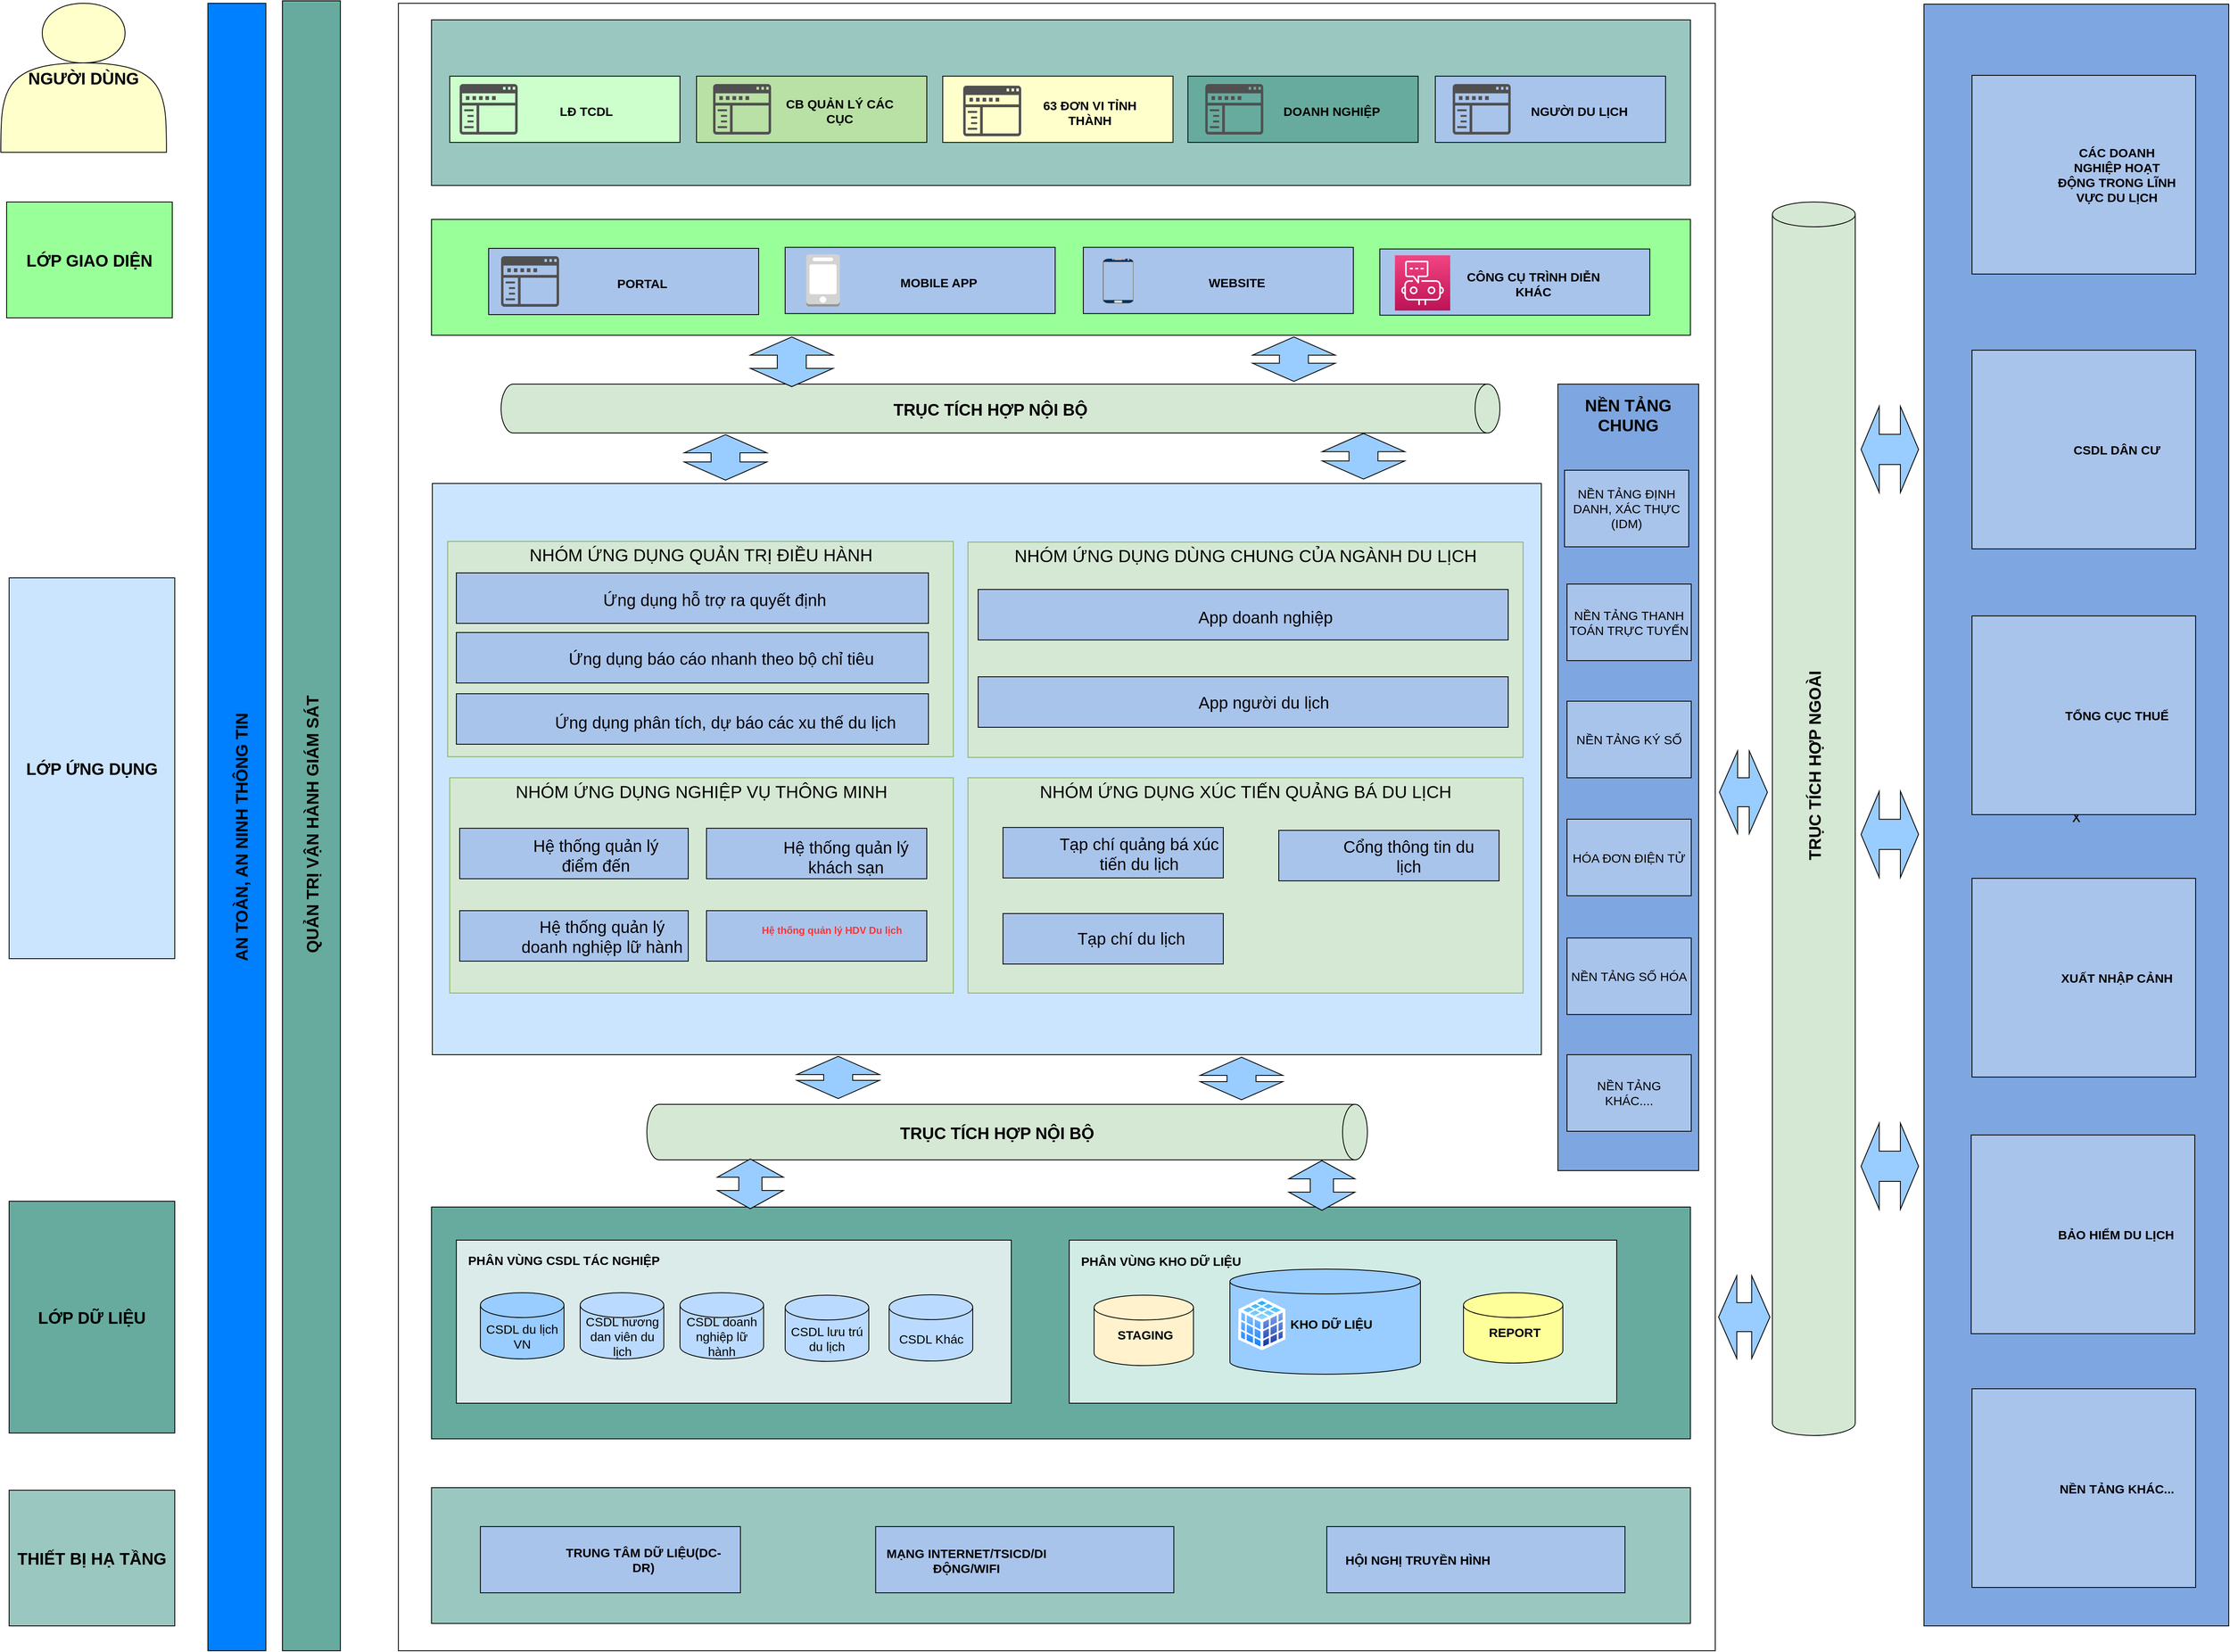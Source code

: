 <mxfile version="20.0.1" type="github">
  <diagram id="ZFM-qC4R8ZPciTshkOly" name="Page-1">
    <mxGraphModel dx="2144" dy="2427" grid="1" gridSize="10" guides="1" tooltips="1" connect="1" arrows="1" fold="1" page="1" pageScale="1" pageWidth="850" pageHeight="1100" math="0" shadow="0">
      <root>
        <mxCell id="0" />
        <mxCell id="1" parent="0" />
        <mxCell id="pVwDu6yBrwNiej8qQjBI-1" value="" style="rounded=0;whiteSpace=wrap;html=1;fillColor=none;strokeColor=#000000;" vertex="1" parent="1">
          <mxGeometry x="510" y="-640" width="1590" height="1990" as="geometry" />
        </mxCell>
        <mxCell id="pVwDu6yBrwNiej8qQjBI-2" value="" style="rounded=0;whiteSpace=wrap;html=1;fontSize=19;fontColor=#FFFAFB;fillColor=#67AB9F;" vertex="1" parent="1">
          <mxGeometry x="550" y="814" width="1520" height="280" as="geometry" />
        </mxCell>
        <mxCell id="pVwDu6yBrwNiej8qQjBI-3" value="" style="rounded=0;whiteSpace=wrap;html=1;fontSize=19;fontColor=#FFFAFB;fillColor=#CCE5FF;" vertex="1" parent="1">
          <mxGeometry x="551" y="-60" width="1339" height="690" as="geometry" />
        </mxCell>
        <mxCell id="pVwDu6yBrwNiej8qQjBI-4" value="&lt;b&gt;&lt;font style=&quot;font-size: 20px&quot;&gt;THIẾT BỊ HẠ TẦNG&lt;/font&gt;&lt;/b&gt;" style="rounded=0;whiteSpace=wrap;html=1;fillColor=#9AC7BF;" vertex="1" parent="1">
          <mxGeometry x="40" y="1156" width="200" height="164" as="geometry" />
        </mxCell>
        <mxCell id="pVwDu6yBrwNiej8qQjBI-5" value="" style="rounded=0;whiteSpace=wrap;html=1;fontSize=19;fontColor=#FFFAFB;fillColor=#9AC7BF;" vertex="1" parent="1">
          <mxGeometry x="550" y="1153" width="1520" height="164" as="geometry" />
        </mxCell>
        <mxCell id="pVwDu6yBrwNiej8qQjBI-6" value="" style="rounded=0;whiteSpace=wrap;html=1;fontSize=15;fontColor=#000000;fillColor=#A9C4EB;" vertex="1" parent="1">
          <mxGeometry x="609" y="1200" width="314" height="80" as="geometry" />
        </mxCell>
        <mxCell id="pVwDu6yBrwNiej8qQjBI-7" value="&lt;b&gt;TRUNG TÂM DỮ LIỆU(DC-DR)&lt;/b&gt;" style="text;html=1;strokeColor=none;fillColor=none;align=center;verticalAlign=middle;whiteSpace=wrap;rounded=0;fontSize=15;fontColor=#000000;" vertex="1" parent="1">
          <mxGeometry x="699" y="1225" width="214" height="30" as="geometry" />
        </mxCell>
        <mxCell id="pVwDu6yBrwNiej8qQjBI-8" value="" style="rounded=0;whiteSpace=wrap;html=1;fontSize=15;fontColor=#000000;fillColor=#A9C4EB;" vertex="1" parent="1">
          <mxGeometry x="1086.26" y="1200" width="360" height="80" as="geometry" />
        </mxCell>
        <mxCell id="pVwDu6yBrwNiej8qQjBI-9" value="&lt;b&gt;MẠNG INTERNET/TSICD/DI ĐỘNG/WIFI&lt;/b&gt;" style="text;html=1;strokeColor=none;fillColor=none;align=center;verticalAlign=middle;whiteSpace=wrap;rounded=0;fontSize=15;fontColor=#000000;" vertex="1" parent="1">
          <mxGeometry x="1096.26" y="1226" width="200" height="30" as="geometry" />
        </mxCell>
        <mxCell id="pVwDu6yBrwNiej8qQjBI-10" value="" style="shape=image;verticalLabelPosition=bottom;labelBackgroundColor=default;verticalAlign=top;aspect=fixed;imageAspect=0;image=https://icon-library.com/images/datacenter-icon/datacenter-icon-24.jpg;" vertex="1" parent="1">
          <mxGeometry x="622.26" y="1204.25" width="71.5" height="71.5" as="geometry" />
        </mxCell>
        <mxCell id="pVwDu6yBrwNiej8qQjBI-11" value="" style="rounded=0;whiteSpace=wrap;html=1;fontSize=15;fontColor=#000000;fillColor=#A9C4EB;" vertex="1" parent="1">
          <mxGeometry x="1631" y="1200" width="360" height="80" as="geometry" />
        </mxCell>
        <mxCell id="pVwDu6yBrwNiej8qQjBI-12" value="&lt;b&gt;HỘI NGHỊ TRUYỀN HÌNH&lt;/b&gt;" style="text;html=1;strokeColor=none;fillColor=none;align=center;verticalAlign=middle;whiteSpace=wrap;rounded=0;fontSize=15;fontColor=#000000;" vertex="1" parent="1">
          <mxGeometry x="1641" y="1225" width="200" height="30" as="geometry" />
        </mxCell>
        <mxCell id="pVwDu6yBrwNiej8qQjBI-13" value="" style="shape=image;verticalLabelPosition=bottom;labelBackgroundColor=default;verticalAlign=top;aspect=fixed;imageAspect=0;image=https://cdn.iconscout.com/icon/free/png-256/wifi-router-123-1120579.png;" vertex="1" parent="1">
          <mxGeometry x="1891" y="1203.5" width="73" height="73" as="geometry" />
        </mxCell>
        <mxCell id="pVwDu6yBrwNiej8qQjBI-14" value="" style="shape=image;verticalLabelPosition=bottom;labelBackgroundColor=default;verticalAlign=top;aspect=fixed;imageAspect=0;image=https://cdn-icons-png.flaticon.com/512/3485/3485646.png;" vertex="1" parent="1">
          <mxGeometry x="1358.26" y="1214.75" width="55.5" height="55.5" as="geometry" />
        </mxCell>
        <mxCell id="pVwDu6yBrwNiej8qQjBI-15" value="&lt;font style=&quot;font-size: 20px&quot;&gt;&lt;b&gt;LỚP DỮ LIỆU&lt;/b&gt;&lt;/font&gt;" style="rounded=0;whiteSpace=wrap;html=1;fillColor=#67AB9F;" vertex="1" parent="1">
          <mxGeometry x="40" y="807" width="200" height="280" as="geometry" />
        </mxCell>
        <mxCell id="pVwDu6yBrwNiej8qQjBI-16" value="" style="rounded=0;whiteSpace=wrap;html=1;fontSize=15;fontColor=#000000;fillColor=#DBEBEA;" vertex="1" parent="1">
          <mxGeometry x="580" y="854" width="670" height="197" as="geometry" />
        </mxCell>
        <mxCell id="pVwDu6yBrwNiej8qQjBI-17" value="&lt;b&gt;PHÂN VÙNG CSDL TÁC NGHIỆP&lt;br&gt;&lt;/b&gt;" style="text;html=1;strokeColor=none;fillColor=none;align=center;verticalAlign=middle;whiteSpace=wrap;rounded=0;fontSize=15;fontColor=#000000;" vertex="1" parent="1">
          <mxGeometry x="590" y="863" width="240" height="30" as="geometry" />
        </mxCell>
        <mxCell id="pVwDu6yBrwNiej8qQjBI-18" value="x" style="rounded=0;whiteSpace=wrap;html=1;fontSize=20;fillColor=#7EA6E0;" vertex="1" parent="1">
          <mxGeometry x="2352" y="-639" width="368" height="1959" as="geometry" />
        </mxCell>
        <mxCell id="pVwDu6yBrwNiej8qQjBI-19" value="&lt;font style=&quot;font-size: 20px&quot;&gt;&lt;b&gt;LỚP ỨNG DỤNG&lt;br&gt;&lt;/b&gt;&lt;/font&gt;" style="rounded=0;whiteSpace=wrap;html=1;fillColor=#CCE5FF;" vertex="1" parent="1">
          <mxGeometry x="40" y="54" width="200" height="460" as="geometry" />
        </mxCell>
        <mxCell id="pVwDu6yBrwNiej8qQjBI-20" value="&lt;p style=&quot;margin: 4px 0px 0px; text-align: center;&quot;&gt;&lt;font style=&quot;font-size: 21px;&quot;&gt;NHÓM ỨNG DỤNG QUẢN TRỊ ĐIỀU HÀNH&lt;/font&gt;&lt;/p&gt;" style="verticalAlign=top;align=left;overflow=fill;fontSize=12;fontFamily=Helvetica;html=1;fillColor=#d5e8d4;strokeColor=#82b366;" vertex="1" parent="1">
          <mxGeometry x="569.5" y="10" width="610.5" height="260" as="geometry" />
        </mxCell>
        <mxCell id="pVwDu6yBrwNiej8qQjBI-21" value="" style="rounded=0;whiteSpace=wrap;html=1;fontSize=15;fontColor=#000000;fillColor=#A9C4EB;" vertex="1" parent="1">
          <mxGeometry x="580" y="120" width="570" height="61" as="geometry" />
        </mxCell>
        <mxCell id="pVwDu6yBrwNiej8qQjBI-22" value="" style="shape=image;verticalLabelPosition=bottom;labelBackgroundColor=default;verticalAlign=top;aspect=fixed;imageAspect=0;image=https://www.pngkey.com/png/full/231-2317122_delete-database-icon-database.png;" vertex="1" parent="1">
          <mxGeometry x="599.74" y="129" width="56.53" height="50" as="geometry" />
        </mxCell>
        <mxCell id="pVwDu6yBrwNiej8qQjBI-23" value="" style="rounded=0;whiteSpace=wrap;html=1;fontSize=19;fontColor=#FFFAFB;fillColor=#99FF99;" vertex="1" parent="1">
          <mxGeometry x="550" y="-379" width="1520" height="140" as="geometry" />
        </mxCell>
        <mxCell id="pVwDu6yBrwNiej8qQjBI-24" value="&lt;font style=&quot;font-size: 20px&quot;&gt;&lt;b&gt;LỚP GIAO DIỆN&lt;br&gt;&lt;/b&gt;&lt;/font&gt;" style="rounded=0;whiteSpace=wrap;html=1;fillColor=#99FF99;" vertex="1" parent="1">
          <mxGeometry x="37" y="-400" width="200" height="140" as="geometry" />
        </mxCell>
        <mxCell id="pVwDu6yBrwNiej8qQjBI-25" value="" style="rounded=0;whiteSpace=wrap;html=1;fontSize=15;fontColor=#000000;fillColor=#A9C4EB;" vertex="1" parent="1">
          <mxGeometry x="619" y="-344" width="326" height="80" as="geometry" />
        </mxCell>
        <mxCell id="pVwDu6yBrwNiej8qQjBI-26" value="PORTAL" style="text;html=1;strokeColor=none;fillColor=none;align=center;verticalAlign=middle;whiteSpace=wrap;rounded=0;fontSize=15;fontColor=#000000;fontStyle=1" vertex="1" parent="1">
          <mxGeometry x="704" y="-317" width="201" height="30" as="geometry" />
        </mxCell>
        <mxCell id="pVwDu6yBrwNiej8qQjBI-27" style="edgeStyle=orthogonalEdgeStyle;rounded=0;orthogonalLoop=1;jettySize=auto;html=1;exitX=0.75;exitY=1;exitDx=0;exitDy=0;entryX=0.7;entryY=0.808;entryDx=0;entryDy=0;entryPerimeter=0;fontSize=20;" edge="1" parent="1">
          <mxGeometry relative="1" as="geometry">
            <mxPoint x="1600.02" y="-288.25" as="sourcePoint" />
            <mxPoint x="1589.97" y="-294.01" as="targetPoint" />
          </mxGeometry>
        </mxCell>
        <mxCell id="pVwDu6yBrwNiej8qQjBI-28" value="" style="rounded=0;whiteSpace=wrap;html=1;fontSize=15;fontColor=#000000;fillColor=#A9C4EB;" vertex="1" parent="1">
          <mxGeometry x="977" y="-345.25" width="326" height="80" as="geometry" />
        </mxCell>
        <mxCell id="pVwDu6yBrwNiej8qQjBI-29" value="MOBILE APP" style="text;html=1;strokeColor=none;fillColor=none;align=center;verticalAlign=middle;whiteSpace=wrap;rounded=0;fontSize=15;fontColor=#000000;fontStyle=1" vertex="1" parent="1">
          <mxGeometry x="1062" y="-318.25" width="201" height="30" as="geometry" />
        </mxCell>
        <mxCell id="pVwDu6yBrwNiej8qQjBI-30" value="" style="rounded=0;whiteSpace=wrap;html=1;fontSize=15;fontColor=#000000;fillColor=#A9C4EB;" vertex="1" parent="1">
          <mxGeometry x="1337" y="-345.25" width="326" height="80" as="geometry" />
        </mxCell>
        <mxCell id="pVwDu6yBrwNiej8qQjBI-31" value="WEBSITE" style="text;html=1;strokeColor=none;fillColor=none;align=center;verticalAlign=middle;whiteSpace=wrap;rounded=0;fontSize=15;fontColor=#000000;fontStyle=1" vertex="1" parent="1">
          <mxGeometry x="1422" y="-318.25" width="201" height="30" as="geometry" />
        </mxCell>
        <mxCell id="pVwDu6yBrwNiej8qQjBI-32" value="" style="rounded=0;whiteSpace=wrap;html=1;fontSize=15;fontColor=#000000;fillColor=#A9C4EB;" vertex="1" parent="1">
          <mxGeometry x="1695" y="-343.25" width="326" height="80" as="geometry" />
        </mxCell>
        <mxCell id="pVwDu6yBrwNiej8qQjBI-33" value="CÔNG CỤ TRÌNH DIỄN KHÁC" style="text;html=1;strokeColor=none;fillColor=none;align=center;verticalAlign=middle;whiteSpace=wrap;rounded=0;fontSize=15;fontColor=#000000;fontStyle=1" vertex="1" parent="1">
          <mxGeometry x="1780" y="-316.25" width="201" height="30" as="geometry" />
        </mxCell>
        <mxCell id="pVwDu6yBrwNiej8qQjBI-34" value="" style="outlineConnect=0;dashed=0;verticalLabelPosition=bottom;verticalAlign=top;align=center;html=1;shape=mxgraph.aws3.mobile_client;fillColor=#D2D3D3;gradientColor=none;fontSize=20;" vertex="1" parent="1">
          <mxGeometry x="1002.5" y="-336.75" width="40.5" height="63" as="geometry" />
        </mxCell>
        <mxCell id="pVwDu6yBrwNiej8qQjBI-35" value="" style="verticalLabelPosition=bottom;verticalAlign=top;html=1;shadow=0;dashed=0;strokeWidth=1;shape=mxgraph.android.phone2;strokeColor=#c0c0c0;fontSize=20;fillColor=#003366;" vertex="1" parent="1">
          <mxGeometry x="1360.27" y="-332" width="37.73" height="54.75" as="geometry" />
        </mxCell>
        <mxCell id="pVwDu6yBrwNiej8qQjBI-36" value="" style="sketch=0;points=[[0,0,0],[0.25,0,0],[0.5,0,0],[0.75,0,0],[1,0,0],[0,1,0],[0.25,1,0],[0.5,1,0],[0.75,1,0],[1,1,0],[0,0.25,0],[0,0.5,0],[0,0.75,0],[1,0.25,0],[1,0.5,0],[1,0.75,0]];points=[[0,0,0],[0.25,0,0],[0.5,0,0],[0.75,0,0],[1,0,0],[0,1,0],[0.25,1,0],[0.5,1,0],[0.75,1,0],[1,1,0],[0,0.25,0],[0,0.5,0],[0,0.75,0],[1,0.25,0],[1,0.5,0],[1,0.75,0]];outlineConnect=0;fontColor=#232F3E;gradientColor=#F34482;gradientDirection=north;fillColor=#BC1356;strokeColor=#ffffff;dashed=0;verticalLabelPosition=bottom;verticalAlign=top;align=center;html=1;fontSize=12;fontStyle=0;aspect=fixed;shape=mxgraph.aws4.resourceIcon;resIcon=mxgraph.aws4.chatbot;" vertex="1" parent="1">
          <mxGeometry x="1713.25" y="-335.62" width="66.75" height="66.75" as="geometry" />
        </mxCell>
        <mxCell id="pVwDu6yBrwNiej8qQjBI-37" value="" style="sketch=0;pointerEvents=1;shadow=0;dashed=0;html=1;strokeColor=none;labelPosition=center;verticalLabelPosition=bottom;verticalAlign=top;align=center;fillColor=#505050;shape=mxgraph.mscae.intune.company_portal;fontSize=20;" vertex="1" parent="1">
          <mxGeometry x="634" y="-334.5" width="70" height="61" as="geometry" />
        </mxCell>
        <mxCell id="pVwDu6yBrwNiej8qQjBI-38" value="" style="rounded=0;whiteSpace=wrap;html=1;fontSize=19;fontColor=#FFFAFB;fillColor=#9AC7BF;" vertex="1" parent="1">
          <mxGeometry x="550" y="-620" width="1520" height="200" as="geometry" />
        </mxCell>
        <mxCell id="pVwDu6yBrwNiej8qQjBI-39" value="&lt;b style=&quot;font-size: 20px&quot;&gt;&lt;font style=&quot;font-size: 20px&quot;&gt;NGƯỜI DÙNG&lt;/font&gt;&lt;font style=&quot;font-size: 20px&quot;&gt;&lt;br&gt;&lt;/font&gt;&lt;/b&gt;" style="shape=actor;whiteSpace=wrap;html=1;fontFamily=Helvetica;fontSize=12;fontColor=default;align=center;strokeColor=default;fillColor=#FFFFCC;" vertex="1" parent="1">
          <mxGeometry x="30" y="-640" width="200" height="180" as="geometry" />
        </mxCell>
        <mxCell id="pVwDu6yBrwNiej8qQjBI-40" value="" style="rounded=0;whiteSpace=wrap;html=1;fontSize=15;fontColor=#000000;fillColor=#CCFFCC;" vertex="1" parent="1">
          <mxGeometry x="572" y="-552" width="278" height="80" as="geometry" />
        </mxCell>
        <mxCell id="pVwDu6yBrwNiej8qQjBI-41" value="" style="rounded=0;whiteSpace=wrap;html=1;fontSize=15;fontColor=#000000;fillColor=#B9E0A5;" vertex="1" parent="1">
          <mxGeometry x="870" y="-552" width="278" height="80" as="geometry" />
        </mxCell>
        <mxCell id="pVwDu6yBrwNiej8qQjBI-42" value="" style="rounded=0;whiteSpace=wrap;html=1;fontSize=15;fontColor=#000000;fillColor=#FFFFCC;" vertex="1" parent="1">
          <mxGeometry x="1167.27" y="-552" width="278" height="80" as="geometry" />
        </mxCell>
        <mxCell id="pVwDu6yBrwNiej8qQjBI-43" value="" style="rounded=0;whiteSpace=wrap;html=1;fontSize=15;fontColor=#000000;fillColor=#67AB9F;" vertex="1" parent="1">
          <mxGeometry x="1463.27" y="-552" width="278" height="80" as="geometry" />
        </mxCell>
        <mxCell id="pVwDu6yBrwNiej8qQjBI-44" value="" style="rounded=0;whiteSpace=wrap;html=1;fontSize=15;fontColor=#000000;fillColor=#A9C4EB;" vertex="1" parent="1">
          <mxGeometry x="1762" y="-552" width="278" height="80" as="geometry" />
        </mxCell>
        <mxCell id="pVwDu6yBrwNiej8qQjBI-45" value="LĐ TCDL" style="text;html=1;strokeColor=none;fillColor=none;align=center;verticalAlign=middle;whiteSpace=wrap;rounded=0;fontSize=15;fontColor=#000000;fontStyle=1" vertex="1" parent="1">
          <mxGeometry x="654" y="-525" width="166" height="30" as="geometry" />
        </mxCell>
        <mxCell id="pVwDu6yBrwNiej8qQjBI-46" value="" style="sketch=0;pointerEvents=1;shadow=0;dashed=0;html=1;strokeColor=none;labelPosition=center;verticalLabelPosition=bottom;verticalAlign=top;align=center;fillColor=#505050;shape=mxgraph.mscae.intune.company_portal;fontSize=20;" vertex="1" parent="1">
          <mxGeometry x="584" y="-542.5" width="70" height="61" as="geometry" />
        </mxCell>
        <mxCell id="pVwDu6yBrwNiej8qQjBI-47" value="CB QUẢN LÝ CÁC CỤC" style="text;html=1;strokeColor=none;fillColor=none;align=center;verticalAlign=middle;whiteSpace=wrap;rounded=0;fontSize=15;fontColor=#000000;fontStyle=1" vertex="1" parent="1">
          <mxGeometry x="960" y="-525" width="166" height="30" as="geometry" />
        </mxCell>
        <mxCell id="pVwDu6yBrwNiej8qQjBI-48" value="" style="sketch=0;pointerEvents=1;shadow=0;dashed=0;html=1;strokeColor=none;labelPosition=center;verticalLabelPosition=bottom;verticalAlign=top;align=center;fillColor=#505050;shape=mxgraph.mscae.intune.company_portal;fontSize=20;" vertex="1" parent="1">
          <mxGeometry x="890" y="-542.5" width="70" height="61" as="geometry" />
        </mxCell>
        <mxCell id="pVwDu6yBrwNiej8qQjBI-49" value="63 ĐƠN VI TỈNH THÀNH" style="text;html=1;strokeColor=none;fillColor=none;align=center;verticalAlign=middle;whiteSpace=wrap;rounded=0;fontSize=15;fontColor=#000000;fontStyle=1" vertex="1" parent="1">
          <mxGeometry x="1262" y="-523" width="166" height="30" as="geometry" />
        </mxCell>
        <mxCell id="pVwDu6yBrwNiej8qQjBI-50" value="" style="sketch=0;pointerEvents=1;shadow=0;dashed=0;html=1;strokeColor=none;labelPosition=center;verticalLabelPosition=bottom;verticalAlign=top;align=center;fillColor=#505050;shape=mxgraph.mscae.intune.company_portal;fontSize=20;" vertex="1" parent="1">
          <mxGeometry x="1192" y="-540.5" width="70" height="61" as="geometry" />
        </mxCell>
        <mxCell id="pVwDu6yBrwNiej8qQjBI-51" value="DOANH NGHIỆP" style="text;html=1;strokeColor=none;fillColor=none;align=center;verticalAlign=middle;whiteSpace=wrap;rounded=0;fontSize=15;fontColor=#000000;fontStyle=1" vertex="1" parent="1">
          <mxGeometry x="1554.27" y="-525" width="166" height="30" as="geometry" />
        </mxCell>
        <mxCell id="pVwDu6yBrwNiej8qQjBI-52" value="" style="sketch=0;pointerEvents=1;shadow=0;dashed=0;html=1;strokeColor=none;labelPosition=center;verticalLabelPosition=bottom;verticalAlign=top;align=center;fillColor=#505050;shape=mxgraph.mscae.intune.company_portal;fontSize=20;" vertex="1" parent="1">
          <mxGeometry x="1484.27" y="-542.5" width="70" height="61" as="geometry" />
        </mxCell>
        <mxCell id="pVwDu6yBrwNiej8qQjBI-53" value="NGƯỜI DU LỊCH" style="text;html=1;strokeColor=none;fillColor=none;align=center;verticalAlign=middle;whiteSpace=wrap;rounded=0;fontSize=15;fontColor=#000000;fontStyle=1" vertex="1" parent="1">
          <mxGeometry x="1853" y="-525" width="166" height="30" as="geometry" />
        </mxCell>
        <mxCell id="pVwDu6yBrwNiej8qQjBI-54" value="" style="sketch=0;pointerEvents=1;shadow=0;dashed=0;html=1;strokeColor=none;labelPosition=center;verticalLabelPosition=bottom;verticalAlign=top;align=center;fillColor=#505050;shape=mxgraph.mscae.intune.company_portal;fontSize=20;" vertex="1" parent="1">
          <mxGeometry x="1783" y="-542.5" width="70" height="61" as="geometry" />
        </mxCell>
        <mxCell id="pVwDu6yBrwNiej8qQjBI-55" value="" style="shape=cylinder3;whiteSpace=wrap;html=1;boundedLbl=1;backgroundOutline=1;size=15;fontSize=20;fillColor=#D5E8D4;" vertex="1" parent="1">
          <mxGeometry x="2169" y="-400" width="100" height="1490" as="geometry" />
        </mxCell>
        <mxCell id="pVwDu6yBrwNiej8qQjBI-56" value="TRỤC TÍCH HỢP NGOÀI" style="text;html=1;strokeColor=none;fillColor=none;align=center;verticalAlign=middle;whiteSpace=wrap;rounded=0;fontSize=20;rotation=-90;fontStyle=1" vertex="1" parent="1">
          <mxGeometry x="1869" y="265.5" width="700" height="30" as="geometry" />
        </mxCell>
        <mxCell id="pVwDu6yBrwNiej8qQjBI-57" value="" style="rounded=0;whiteSpace=wrap;html=1;fontSize=15;fontColor=#000000;fillColor=#A9C4EB;" vertex="1" parent="1">
          <mxGeometry x="2410" y="-553" width="270" height="240" as="geometry" />
        </mxCell>
        <mxCell id="pVwDu6yBrwNiej8qQjBI-58" value="" style="shape=image;verticalLabelPosition=bottom;labelBackgroundColor=default;verticalAlign=top;aspect=fixed;imageAspect=0;image=https://www.pngkey.com/png/full/231-2317122_delete-database-icon-database.png;" vertex="1" parent="1">
          <mxGeometry x="2440" y="-458" width="56.53" height="50" as="geometry" />
        </mxCell>
        <mxCell id="pVwDu6yBrwNiej8qQjBI-59" value="CÁC DOANH NGHIỆP HOẠT ĐỘNG TRONG LĨNH VỰC DU LỊCH" style="text;html=1;strokeColor=none;fillColor=none;align=center;verticalAlign=middle;whiteSpace=wrap;rounded=0;fontSize=15;fontColor=#000000;fontStyle=1" vertex="1" parent="1">
          <mxGeometry x="2510" y="-553" width="150" height="240" as="geometry" />
        </mxCell>
        <mxCell id="pVwDu6yBrwNiej8qQjBI-60" value="" style="rounded=0;whiteSpace=wrap;html=1;fontSize=15;fontColor=#000000;fillColor=#A9C4EB;" vertex="1" parent="1">
          <mxGeometry x="2410" y="-221" width="270" height="240" as="geometry" />
        </mxCell>
        <mxCell id="pVwDu6yBrwNiej8qQjBI-61" value="" style="shape=image;verticalLabelPosition=bottom;labelBackgroundColor=default;verticalAlign=top;aspect=fixed;imageAspect=0;image=https://www.pngkey.com/png/full/231-2317122_delete-database-icon-database.png;" vertex="1" parent="1">
          <mxGeometry x="2440" y="-126" width="56.53" height="50" as="geometry" />
        </mxCell>
        <mxCell id="pVwDu6yBrwNiej8qQjBI-62" value="CSDL DÂN CƯ" style="text;html=1;strokeColor=none;fillColor=none;align=center;verticalAlign=middle;whiteSpace=wrap;rounded=0;fontSize=15;fontColor=#000000;fontStyle=1" vertex="1" parent="1">
          <mxGeometry x="2510" y="-221" width="150" height="240" as="geometry" />
        </mxCell>
        <mxCell id="pVwDu6yBrwNiej8qQjBI-63" value="" style="rounded=0;whiteSpace=wrap;html=1;fontSize=15;fontColor=#000000;fillColor=#A9C4EB;" vertex="1" parent="1">
          <mxGeometry x="2410" y="100" width="270" height="240" as="geometry" />
        </mxCell>
        <mxCell id="pVwDu6yBrwNiej8qQjBI-64" value="" style="shape=image;verticalLabelPosition=bottom;labelBackgroundColor=default;verticalAlign=top;aspect=fixed;imageAspect=0;image=https://www.pngkey.com/png/full/231-2317122_delete-database-icon-database.png;" vertex="1" parent="1">
          <mxGeometry x="2440" y="195" width="56.53" height="50" as="geometry" />
        </mxCell>
        <mxCell id="pVwDu6yBrwNiej8qQjBI-65" value="TỔNG CỤC THUẾ" style="text;html=1;strokeColor=none;fillColor=none;align=center;verticalAlign=middle;whiteSpace=wrap;rounded=0;fontSize=15;fontColor=#000000;fontStyle=1" vertex="1" parent="1">
          <mxGeometry x="2510" y="100" width="150" height="240" as="geometry" />
        </mxCell>
        <mxCell id="pVwDu6yBrwNiej8qQjBI-66" value="" style="rounded=0;whiteSpace=wrap;html=1;fontSize=15;fontColor=#000000;fillColor=#A9C4EB;" vertex="1" parent="1">
          <mxGeometry x="2410" y="417" width="270" height="240" as="geometry" />
        </mxCell>
        <mxCell id="pVwDu6yBrwNiej8qQjBI-67" value="" style="shape=image;verticalLabelPosition=bottom;labelBackgroundColor=default;verticalAlign=top;aspect=fixed;imageAspect=0;image=https://www.pngkey.com/png/full/231-2317122_delete-database-icon-database.png;" vertex="1" parent="1">
          <mxGeometry x="2440" y="512" width="56.53" height="50" as="geometry" />
        </mxCell>
        <mxCell id="pVwDu6yBrwNiej8qQjBI-68" value="XUẤT NHẬP CẢNH" style="text;html=1;strokeColor=none;fillColor=none;align=center;verticalAlign=middle;whiteSpace=wrap;rounded=0;fontSize=15;fontColor=#000000;fontStyle=1" vertex="1" parent="1">
          <mxGeometry x="2510" y="417" width="150" height="240" as="geometry" />
        </mxCell>
        <mxCell id="pVwDu6yBrwNiej8qQjBI-69" value="" style="rounded=0;whiteSpace=wrap;html=1;fontSize=15;fontColor=#000000;fillColor=#A9C4EB;" vertex="1" parent="1">
          <mxGeometry x="2409" y="727" width="270" height="240" as="geometry" />
        </mxCell>
        <mxCell id="pVwDu6yBrwNiej8qQjBI-70" value="" style="shape=image;verticalLabelPosition=bottom;labelBackgroundColor=default;verticalAlign=top;aspect=fixed;imageAspect=0;image=https://www.pngkey.com/png/full/231-2317122_delete-database-icon-database.png;" vertex="1" parent="1">
          <mxGeometry x="2439" y="822" width="56.53" height="50" as="geometry" />
        </mxCell>
        <mxCell id="pVwDu6yBrwNiej8qQjBI-71" value="BẢO HIỂM DU LỊCH" style="text;html=1;strokeColor=none;fillColor=none;align=center;verticalAlign=middle;whiteSpace=wrap;rounded=0;fontSize=15;fontColor=#000000;fontStyle=1" vertex="1" parent="1">
          <mxGeometry x="2509" y="727" width="150" height="240" as="geometry" />
        </mxCell>
        <mxCell id="pVwDu6yBrwNiej8qQjBI-72" value="" style="rounded=0;whiteSpace=wrap;html=1;fontSize=15;fontColor=#000000;fillColor=#A9C4EB;" vertex="1" parent="1">
          <mxGeometry x="2410" y="1033.5" width="270" height="240" as="geometry" />
        </mxCell>
        <mxCell id="pVwDu6yBrwNiej8qQjBI-73" value="" style="shape=image;verticalLabelPosition=bottom;labelBackgroundColor=default;verticalAlign=top;aspect=fixed;imageAspect=0;image=https://www.pngkey.com/png/full/231-2317122_delete-database-icon-database.png;" vertex="1" parent="1">
          <mxGeometry x="2440" y="1128.5" width="56.53" height="50" as="geometry" />
        </mxCell>
        <mxCell id="pVwDu6yBrwNiej8qQjBI-74" value="NỀN TẢNG KHÁC..." style="text;html=1;strokeColor=none;fillColor=none;align=center;verticalAlign=middle;whiteSpace=wrap;rounded=0;fontSize=15;fontColor=#000000;fontStyle=1" vertex="1" parent="1">
          <mxGeometry x="2510" y="1033.5" width="150" height="240" as="geometry" />
        </mxCell>
        <mxCell id="pVwDu6yBrwNiej8qQjBI-75" value="" style="rounded=0;whiteSpace=wrap;html=1;fontSize=20;fillColor=#007FFF;" vertex="1" parent="1">
          <mxGeometry x="280" y="-640" width="70" height="1990" as="geometry" />
        </mxCell>
        <mxCell id="pVwDu6yBrwNiej8qQjBI-76" value="" style="rounded=0;whiteSpace=wrap;html=1;fontSize=20;fillColor=#7EA6E0;" vertex="1" parent="1">
          <mxGeometry x="1910" y="-180" width="170" height="950" as="geometry" />
        </mxCell>
        <mxCell id="pVwDu6yBrwNiej8qQjBI-77" value="" style="rounded=0;whiteSpace=wrap;html=1;fontSize=20;fillColor=#67AB9F;" vertex="1" parent="1">
          <mxGeometry x="370" y="-643" width="70" height="1993" as="geometry" />
        </mxCell>
        <mxCell id="pVwDu6yBrwNiej8qQjBI-78" value="AN TOÀN, AN NINH THÔNG TIN" style="text;html=1;strokeColor=none;fillColor=none;align=center;verticalAlign=middle;whiteSpace=wrap;rounded=0;fontSize=20;rotation=-90;fontStyle=1" vertex="1" parent="1">
          <mxGeometry x="-30" y="352" width="700" height="30" as="geometry" />
        </mxCell>
        <mxCell id="pVwDu6yBrwNiej8qQjBI-79" value="NỀN TẢNG &lt;br&gt;CHUNG" style="text;html=1;strokeColor=none;fillColor=none;align=center;verticalAlign=middle;whiteSpace=wrap;rounded=0;fontSize=20;rotation=0;fontStyle=1" vertex="1" parent="1">
          <mxGeometry x="1880" y="-180" width="230" height="73.5" as="geometry" />
        </mxCell>
        <mxCell id="pVwDu6yBrwNiej8qQjBI-80" value="QUẢN TRỊ VẬN HÀNH GIÁM SÁT" style="text;html=1;strokeColor=none;fillColor=none;align=center;verticalAlign=middle;whiteSpace=wrap;rounded=0;fontSize=20;rotation=-90;fontStyle=1" vertex="1" parent="1">
          <mxGeometry x="55" y="336.5" width="700" height="30" as="geometry" />
        </mxCell>
        <mxCell id="pVwDu6yBrwNiej8qQjBI-81" value="&lt;b&gt;TRỤC TÍCH HỢP NỘI BỘ&lt;/b&gt;" style="shape=cylinder3;whiteSpace=wrap;html=1;boundedLbl=1;backgroundOutline=1;size=15;fontSize=20;fillColor=#D5E8D4;direction=south;" vertex="1" parent="1">
          <mxGeometry x="810" y="690" width="870" height="67" as="geometry" />
        </mxCell>
        <mxCell id="pVwDu6yBrwNiej8qQjBI-82" value="&lt;b&gt;TRỤC TÍCH HỢP NỘI BỘ&lt;/b&gt;" style="shape=cylinder3;whiteSpace=wrap;html=1;boundedLbl=1;backgroundOutline=1;size=15;fontSize=20;fillColor=#D5E8D4;direction=south;" vertex="1" parent="1">
          <mxGeometry x="634" y="-180" width="1206" height="59" as="geometry" />
        </mxCell>
        <mxCell id="pVwDu6yBrwNiej8qQjBI-83" value="" style="rounded=0;whiteSpace=wrap;html=1;fontSize=15;fontColor=#000000;fillColor=#D1EBE5;" vertex="1" parent="1">
          <mxGeometry x="1320" y="854" width="661" height="197" as="geometry" />
        </mxCell>
        <mxCell id="pVwDu6yBrwNiej8qQjBI-84" value="&lt;b&gt;PHÂN VÙNG KHO DỮ LIỆU&lt;br&gt;&lt;/b&gt;" style="text;html=1;strokeColor=none;fillColor=none;align=center;verticalAlign=middle;whiteSpace=wrap;rounded=0;fontSize=15;fontColor=#000000;" vertex="1" parent="1">
          <mxGeometry x="1331" y="864" width="200" height="30" as="geometry" />
        </mxCell>
        <mxCell id="pVwDu6yBrwNiej8qQjBI-85" value="" style="shape=cylinder3;whiteSpace=wrap;html=1;boundedLbl=1;backgroundOutline=1;size=15;fillColor=#FFF2CC;" vertex="1" parent="1">
          <mxGeometry x="1350" y="920.5" width="120" height="85" as="geometry" />
        </mxCell>
        <mxCell id="pVwDu6yBrwNiej8qQjBI-86" value="&lt;b&gt;STAGING&lt;br&gt;&lt;/b&gt;" style="text;html=1;strokeColor=none;fillColor=none;align=center;verticalAlign=middle;whiteSpace=wrap;rounded=0;fontSize=15;fontColor=#000000;" vertex="1" parent="1">
          <mxGeometry x="1349" y="953" width="126" height="30" as="geometry" />
        </mxCell>
        <mxCell id="pVwDu6yBrwNiej8qQjBI-87" value="" style="shape=cylinder3;whiteSpace=wrap;html=1;boundedLbl=1;backgroundOutline=1;size=15;fillColor=#99CCFF;" vertex="1" parent="1">
          <mxGeometry x="1514" y="889" width="230" height="127" as="geometry" />
        </mxCell>
        <mxCell id="pVwDu6yBrwNiej8qQjBI-88" value="KHO DỮ LIỆU" style="text;html=1;strokeColor=none;fillColor=none;align=left;verticalAlign=middle;whiteSpace=wrap;rounded=0;fontSize=15;fontColor=#000000;fontStyle=1" vertex="1" parent="1">
          <mxGeometry x="1585" y="925.5" width="145" height="58.5" as="geometry" />
        </mxCell>
        <mxCell id="pVwDu6yBrwNiej8qQjBI-89" value="" style="aspect=fixed;perimeter=ellipsePerimeter;html=1;align=center;shadow=0;dashed=0;spacingTop=3;image;image=img/lib/active_directory/database_cube.svg;fontSize=20;fillColor=#67AB9F;" vertex="1" parent="1">
          <mxGeometry x="1524" y="923.5" width="57.15" height="63.5" as="geometry" />
        </mxCell>
        <mxCell id="pVwDu6yBrwNiej8qQjBI-90" value="" style="shape=cylinder3;whiteSpace=wrap;html=1;boundedLbl=1;backgroundOutline=1;size=15;fillColor=#FFFF99;" vertex="1" parent="1">
          <mxGeometry x="1796" y="917.5" width="120" height="85" as="geometry" />
        </mxCell>
        <mxCell id="pVwDu6yBrwNiej8qQjBI-91" value="&lt;b&gt;REPORT&lt;br&gt;&lt;/b&gt;" style="text;html=1;strokeColor=none;fillColor=none;align=center;verticalAlign=middle;whiteSpace=wrap;rounded=0;fontSize=15;fontColor=#000000;" vertex="1" parent="1">
          <mxGeometry x="1795" y="950" width="126" height="30" as="geometry" />
        </mxCell>
        <mxCell id="pVwDu6yBrwNiej8qQjBI-92" value="&lt;font style=&quot;font-size: 15px;&quot;&gt;CSDL du lịch VN&lt;/font&gt;" style="shape=cylinder3;whiteSpace=wrap;html=1;boundedLbl=1;backgroundOutline=1;size=15;fillColor=#99CCFF;" vertex="1" parent="1">
          <mxGeometry x="609" y="917.5" width="101" height="80" as="geometry" />
        </mxCell>
        <mxCell id="pVwDu6yBrwNiej8qQjBI-93" value="&lt;font style=&quot;font-size: 15px;&quot;&gt;CSDL hương dan viên du lịch&lt;/font&gt;" style="shape=cylinder3;whiteSpace=wrap;html=1;boundedLbl=1;backgroundOutline=1;size=15;fillColor=#BADAFF;" vertex="1" parent="1">
          <mxGeometry x="729.5" y="917.5" width="101" height="80" as="geometry" />
        </mxCell>
        <mxCell id="pVwDu6yBrwNiej8qQjBI-94" value="&lt;font style=&quot;font-size: 15px;&quot;&gt;CSDL doanh nghiệp lữ hành&lt;/font&gt;" style="shape=cylinder3;whiteSpace=wrap;html=1;boundedLbl=1;backgroundOutline=1;size=15;fillColor=#BADAFF;" vertex="1" parent="1">
          <mxGeometry x="850" y="917.5" width="101" height="80" as="geometry" />
        </mxCell>
        <mxCell id="pVwDu6yBrwNiej8qQjBI-95" value="&lt;font style=&quot;font-size: 15px;&quot;&gt;CSDL lưu trú du lịch&lt;/font&gt;" style="shape=cylinder3;whiteSpace=wrap;html=1;boundedLbl=1;backgroundOutline=1;size=15;fillColor=#BADAFF;" vertex="1" parent="1">
          <mxGeometry x="977" y="920.5" width="101" height="80" as="geometry" />
        </mxCell>
        <mxCell id="pVwDu6yBrwNiej8qQjBI-96" value="&lt;font style=&quot;font-size: 15px;&quot;&gt;CSDL Khác&lt;/font&gt;" style="shape=cylinder3;whiteSpace=wrap;html=1;boundedLbl=1;backgroundOutline=1;size=15;fillColor=#BADAFF;" vertex="1" parent="1">
          <mxGeometry x="1102.5" y="920" width="101" height="80" as="geometry" />
        </mxCell>
        <mxCell id="pVwDu6yBrwNiej8qQjBI-97" value="" style="html=1;shadow=0;dashed=0;align=center;verticalAlign=middle;shape=mxgraph.arrows2.twoWayArrow;dy=0.65;dx=22;fillColor=#99CCFF;rotation=90;" vertex="1" parent="1">
          <mxGeometry x="905" y="746" width="60" height="80" as="geometry" />
        </mxCell>
        <mxCell id="pVwDu6yBrwNiej8qQjBI-98" value="" style="html=1;shadow=0;dashed=0;align=center;verticalAlign=middle;shape=mxgraph.arrows2.twoWayArrow;dy=0.65;dx=22;fillColor=#99CCFF;rotation=90;" vertex="1" parent="1">
          <mxGeometry x="1595" y="748" width="60" height="80" as="geometry" />
        </mxCell>
        <mxCell id="pVwDu6yBrwNiej8qQjBI-99" value="" style="html=1;shadow=0;dashed=0;align=center;verticalAlign=middle;shape=mxgraph.arrows2.twoWayArrow;dy=0.65;dx=22;fillColor=#99CCFF;rotation=90;" vertex="1" parent="1">
          <mxGeometry x="1015.5" y="607.5" width="51" height="100" as="geometry" />
        </mxCell>
        <mxCell id="pVwDu6yBrwNiej8qQjBI-100" value="" style="html=1;shadow=0;dashed=0;align=center;verticalAlign=middle;shape=mxgraph.arrows2.twoWayArrow;dy=0.65;dx=22;fillColor=#99CCFF;rotation=90;" vertex="1" parent="1">
          <mxGeometry x="1502.25" y="608.75" width="51.5" height="100" as="geometry" />
        </mxCell>
        <mxCell id="pVwDu6yBrwNiej8qQjBI-101" value="" style="html=1;shadow=0;dashed=0;align=center;verticalAlign=middle;shape=mxgraph.arrows2.twoWayArrow;dy=0.65;dx=22;fillColor=#99CCFF;rotation=90;" vertex="1" parent="1">
          <mxGeometry x="877.5" y="-141.5" width="55" height="100" as="geometry" />
        </mxCell>
        <mxCell id="pVwDu6yBrwNiej8qQjBI-102" value="" style="html=1;shadow=0;dashed=0;align=center;verticalAlign=middle;shape=mxgraph.arrows2.twoWayArrow;dy=0.65;dx=22;fillColor=#99CCFF;rotation=90;" vertex="1" parent="1">
          <mxGeometry x="1647.7" y="-142.83" width="55.13" height="100" as="geometry" />
        </mxCell>
        <mxCell id="pVwDu6yBrwNiej8qQjBI-103" value="" style="html=1;shadow=0;dashed=0;align=center;verticalAlign=middle;shape=mxgraph.arrows2.twoWayArrow;dy=0.65;dx=22;fillColor=#99CCFF;rotation=90;" vertex="1" parent="1">
          <mxGeometry x="954.97" y="-256.99" width="60.02" height="100" as="geometry" />
        </mxCell>
        <mxCell id="pVwDu6yBrwNiej8qQjBI-104" value="" style="html=1;shadow=0;dashed=0;align=center;verticalAlign=middle;shape=mxgraph.arrows2.twoWayArrow;dy=0.65;dx=22;fillColor=#99CCFF;rotation=90;" vertex="1" parent="1">
          <mxGeometry x="1564.38" y="-260.12" width="53.75" height="100" as="geometry" />
        </mxCell>
        <mxCell id="pVwDu6yBrwNiej8qQjBI-105" value="" style="html=1;shadow=0;dashed=0;align=center;verticalAlign=middle;shape=mxgraph.arrows2.twoWayArrow;dy=0.65;dx=22;fillColor=#99CCFF;rotation=90;direction=south;" vertex="1" parent="1">
          <mxGeometry x="2258.63" y="329.13" width="104.25" height="69.5" as="geometry" />
        </mxCell>
        <mxCell id="pVwDu6yBrwNiej8qQjBI-106" value="" style="html=1;shadow=0;dashed=0;align=center;verticalAlign=middle;shape=mxgraph.arrows2.twoWayArrow;dy=0.65;dx=22;fillColor=#99CCFF;rotation=-90;direction=south;" vertex="1" parent="1">
          <mxGeometry x="2084" y="284" width="100" height="58" as="geometry" />
        </mxCell>
        <mxCell id="pVwDu6yBrwNiej8qQjBI-107" value="" style="html=1;shadow=0;dashed=0;align=center;verticalAlign=middle;shape=mxgraph.arrows2.twoWayArrow;dy=0.65;dx=22;fillColor=#99CCFF;rotation=-90;direction=south;" vertex="1" parent="1">
          <mxGeometry x="2085" y="916" width="100" height="62" as="geometry" />
        </mxCell>
        <mxCell id="pVwDu6yBrwNiej8qQjBI-108" value="&lt;p style=&quot;margin: 4px 0px 0px; text-align: center;&quot;&gt;&lt;font style=&quot;font-size: 21px;&quot;&gt;NHÓM ỨNG DỤNG NGHIỆP VỤ THÔNG MINH&lt;/font&gt;&lt;/p&gt;" style="verticalAlign=top;align=left;overflow=fill;fontSize=12;fontFamily=Helvetica;html=1;fillColor=#d5e8d4;strokeColor=#82b366;" vertex="1" parent="1">
          <mxGeometry x="572" y="295.5" width="608" height="260" as="geometry" />
        </mxCell>
        <mxCell id="pVwDu6yBrwNiej8qQjBI-109" value="&lt;p style=&quot;margin: 4px 0px 0px; text-align: center;&quot;&gt;&lt;font style=&quot;font-size: 21px;&quot;&gt;NHÓM ỨNG DỤNG XÚC TIẾN QUẢNG BÁ DU LỊCH&lt;/font&gt;&lt;/p&gt;" style="verticalAlign=top;align=left;overflow=fill;fontSize=12;fontFamily=Helvetica;html=1;fillColor=#d5e8d4;strokeColor=#82b366;" vertex="1" parent="1">
          <mxGeometry x="1197.75" y="295.5" width="670.25" height="260" as="geometry" />
        </mxCell>
        <mxCell id="pVwDu6yBrwNiej8qQjBI-110" value="&lt;p style=&quot;margin: 4px 0px 0px; text-align: center;&quot;&gt;&lt;font style=&quot;font-size: 21px;&quot;&gt;NHÓM ỨNG DỤNG DÙNG CHUNG CỦA NGÀNH DU LỊCH&lt;/font&gt;&lt;/p&gt;" style="verticalAlign=top;align=left;overflow=fill;fontSize=12;fontFamily=Helvetica;html=1;fillColor=#d5e8d4;strokeColor=#82b366;" vertex="1" parent="1">
          <mxGeometry x="1197.75" y="10.87" width="670.25" height="260" as="geometry" />
        </mxCell>
        <mxCell id="pVwDu6yBrwNiej8qQjBI-111" value="" style="rounded=0;whiteSpace=wrap;html=1;fontSize=15;fontColor=#000000;fillColor=#A9C4EB;" vertex="1" parent="1">
          <mxGeometry x="580" y="48" width="570" height="61" as="geometry" />
        </mxCell>
        <mxCell id="pVwDu6yBrwNiej8qQjBI-112" value="" style="shape=image;verticalLabelPosition=bottom;labelBackgroundColor=default;verticalAlign=top;aspect=fixed;imageAspect=0;image=https://www.pngkey.com/png/full/231-2317122_delete-database-icon-database.png;" vertex="1" parent="1">
          <mxGeometry x="599.74" y="53.5" width="56.53" height="50" as="geometry" />
        </mxCell>
        <mxCell id="pVwDu6yBrwNiej8qQjBI-113" value="" style="rounded=0;whiteSpace=wrap;html=1;fontSize=15;fontColor=#000000;fillColor=#A9C4EB;" vertex="1" parent="1">
          <mxGeometry x="580" y="194" width="570" height="61" as="geometry" />
        </mxCell>
        <mxCell id="pVwDu6yBrwNiej8qQjBI-114" value="" style="shape=image;verticalLabelPosition=bottom;labelBackgroundColor=default;verticalAlign=top;aspect=fixed;imageAspect=0;image=https://www.pngkey.com/png/full/231-2317122_delete-database-icon-database.png;" vertex="1" parent="1">
          <mxGeometry x="595.74" y="203" width="56.53" height="50" as="geometry" />
        </mxCell>
        <mxCell id="pVwDu6yBrwNiej8qQjBI-117" value="" style="rounded=0;whiteSpace=wrap;html=1;fontSize=15;fontColor=#000000;fillColor=#A9C4EB;" vertex="1" parent="1">
          <mxGeometry x="584" y="356.5" width="276" height="61" as="geometry" />
        </mxCell>
        <mxCell id="pVwDu6yBrwNiej8qQjBI-118" value="" style="shape=image;verticalLabelPosition=bottom;labelBackgroundColor=default;verticalAlign=top;aspect=fixed;imageAspect=0;image=https://www.pngkey.com/png/full/231-2317122_delete-database-icon-database.png;" vertex="1" parent="1">
          <mxGeometry x="599.74" y="365.5" width="56.53" height="50" as="geometry" />
        </mxCell>
        <mxCell id="pVwDu6yBrwNiej8qQjBI-119" value="" style="rounded=0;whiteSpace=wrap;html=1;fontSize=15;fontColor=#000000;fillColor=#A9C4EB;" vertex="1" parent="1">
          <mxGeometry x="584" y="456" width="276" height="61" as="geometry" />
        </mxCell>
        <mxCell id="pVwDu6yBrwNiej8qQjBI-120" value="" style="shape=image;verticalLabelPosition=bottom;labelBackgroundColor=default;verticalAlign=top;aspect=fixed;imageAspect=0;image=https://www.pngkey.com/png/full/231-2317122_delete-database-icon-database.png;" vertex="1" parent="1">
          <mxGeometry x="599.74" y="465" width="56.53" height="50" as="geometry" />
        </mxCell>
        <mxCell id="pVwDu6yBrwNiej8qQjBI-121" value="" style="rounded=0;whiteSpace=wrap;html=1;fontSize=15;fontColor=#000000;fillColor=#A9C4EB;" vertex="1" parent="1">
          <mxGeometry x="882" y="356.5" width="266" height="61" as="geometry" />
        </mxCell>
        <mxCell id="pVwDu6yBrwNiej8qQjBI-122" value="" style="shape=image;verticalLabelPosition=bottom;labelBackgroundColor=default;verticalAlign=top;aspect=fixed;imageAspect=0;image=https://www.pngkey.com/png/full/231-2317122_delete-database-icon-database.png;" vertex="1" parent="1">
          <mxGeometry x="897.74" y="365.5" width="56.53" height="50" as="geometry" />
        </mxCell>
        <mxCell id="pVwDu6yBrwNiej8qQjBI-123" value="" style="rounded=0;whiteSpace=wrap;html=1;fontSize=15;fontColor=#000000;fillColor=#A9C4EB;" vertex="1" parent="1">
          <mxGeometry x="882" y="456" width="266" height="61" as="geometry" />
        </mxCell>
        <mxCell id="pVwDu6yBrwNiej8qQjBI-124" value="" style="shape=image;verticalLabelPosition=bottom;labelBackgroundColor=default;verticalAlign=top;aspect=fixed;imageAspect=0;image=https://www.pngkey.com/png/full/231-2317122_delete-database-icon-database.png;" vertex="1" parent="1">
          <mxGeometry x="897.74" y="465" width="56.53" height="50" as="geometry" />
        </mxCell>
        <mxCell id="pVwDu6yBrwNiej8qQjBI-125" value="" style="rounded=0;whiteSpace=wrap;html=1;fontSize=15;fontColor=#000000;fillColor=#A9C4EB;" vertex="1" parent="1">
          <mxGeometry x="1210" y="68" width="640" height="61" as="geometry" />
        </mxCell>
        <mxCell id="pVwDu6yBrwNiej8qQjBI-126" value="" style="shape=image;verticalLabelPosition=bottom;labelBackgroundColor=default;verticalAlign=top;aspect=fixed;imageAspect=0;image=https://www.pngkey.com/png/full/231-2317122_delete-database-icon-database.png;" vertex="1" parent="1">
          <mxGeometry x="1226.34" y="75" width="56.53" height="50" as="geometry" />
        </mxCell>
        <mxCell id="pVwDu6yBrwNiej8qQjBI-127" value="" style="rounded=0;whiteSpace=wrap;html=1;fontSize=15;fontColor=#000000;fillColor=#A9C4EB;" vertex="1" parent="1">
          <mxGeometry x="1210" y="173.5" width="640" height="61" as="geometry" />
        </mxCell>
        <mxCell id="pVwDu6yBrwNiej8qQjBI-128" value="" style="shape=image;verticalLabelPosition=bottom;labelBackgroundColor=default;verticalAlign=top;aspect=fixed;imageAspect=0;image=https://www.pngkey.com/png/full/231-2317122_delete-database-icon-database.png;" vertex="1" parent="1">
          <mxGeometry x="1226.34" y="178" width="58.79" height="52" as="geometry" />
        </mxCell>
        <mxCell id="pVwDu6yBrwNiej8qQjBI-129" value="" style="rounded=0;whiteSpace=wrap;html=1;fontSize=15;fontColor=#000000;fillColor=#A9C4EB;" vertex="1" parent="1">
          <mxGeometry x="1240" y="355.5" width="266" height="61" as="geometry" />
        </mxCell>
        <mxCell id="pVwDu6yBrwNiej8qQjBI-130" value="" style="shape=image;verticalLabelPosition=bottom;labelBackgroundColor=default;verticalAlign=top;aspect=fixed;imageAspect=0;image=https://www.pngkey.com/png/full/231-2317122_delete-database-icon-database.png;" vertex="1" parent="1">
          <mxGeometry x="1256" y="364" width="56.53" height="50" as="geometry" />
        </mxCell>
        <mxCell id="pVwDu6yBrwNiej8qQjBI-131" value="" style="rounded=0;whiteSpace=wrap;html=1;fontSize=15;fontColor=#000000;fillColor=#A9C4EB;" vertex="1" parent="1">
          <mxGeometry x="1240" y="459.5" width="266" height="61" as="geometry" />
        </mxCell>
        <mxCell id="pVwDu6yBrwNiej8qQjBI-132" value="" style="shape=image;verticalLabelPosition=bottom;labelBackgroundColor=default;verticalAlign=top;aspect=fixed;imageAspect=0;image=https://www.pngkey.com/png/full/231-2317122_delete-database-icon-database.png;" vertex="1" parent="1">
          <mxGeometry x="1256" y="464" width="56.53" height="50" as="geometry" />
        </mxCell>
        <mxCell id="pVwDu6yBrwNiej8qQjBI-135" value="" style="rounded=0;whiteSpace=wrap;html=1;fontSize=15;fontColor=#000000;fillColor=#A9C4EB;" vertex="1" parent="1">
          <mxGeometry x="1573" y="359" width="266" height="61" as="geometry" />
        </mxCell>
        <mxCell id="pVwDu6yBrwNiej8qQjBI-136" value="" style="shape=image;verticalLabelPosition=bottom;labelBackgroundColor=default;verticalAlign=top;aspect=fixed;imageAspect=0;image=https://www.pngkey.com/png/full/231-2317122_delete-database-icon-database.png;" vertex="1" parent="1">
          <mxGeometry x="1588.74" y="368" width="56.53" height="50" as="geometry" />
        </mxCell>
        <mxCell id="pVwDu6yBrwNiej8qQjBI-137" value="" style="html=1;shadow=0;dashed=0;align=center;verticalAlign=middle;shape=mxgraph.arrows2.twoWayArrow;dy=0.65;dx=22;fillColor=#99CCFF;rotation=90;direction=south;" vertex="1" parent="1">
          <mxGeometry x="2258.63" y="-135.87" width="104.25" height="69.5" as="geometry" />
        </mxCell>
        <mxCell id="pVwDu6yBrwNiej8qQjBI-138" value="" style="html=1;shadow=0;dashed=0;align=center;verticalAlign=middle;shape=mxgraph.arrows2.twoWayArrow;dy=0.65;dx=22;fillColor=#99CCFF;rotation=90;direction=south;" vertex="1" parent="1">
          <mxGeometry x="2258.63" y="730" width="104.25" height="69.5" as="geometry" />
        </mxCell>
        <mxCell id="pVwDu6yBrwNiej8qQjBI-139" value="NỀN TẢNG ĐỊNH DANH, XÁC THỰC (IDM)" style="rounded=0;whiteSpace=wrap;html=1;fontSize=15;fontColor=#000000;fillColor=#A9C4EB;" vertex="1" parent="1">
          <mxGeometry x="1918" y="-76" width="150" height="92.5" as="geometry" />
        </mxCell>
        <mxCell id="pVwDu6yBrwNiej8qQjBI-140" value="NỀN TẢNG THANH TOÁN TRỰC TUYẾN" style="rounded=0;whiteSpace=wrap;html=1;fontSize=15;fontColor=#000000;fillColor=#A9C4EB;" vertex="1" parent="1">
          <mxGeometry x="1921" y="61.5" width="150" height="92.5" as="geometry" />
        </mxCell>
        <mxCell id="pVwDu6yBrwNiej8qQjBI-141" value="NỀN TẢNG KÝ SỐ" style="rounded=0;whiteSpace=wrap;html=1;fontSize=15;fontColor=#000000;fillColor=#A9C4EB;" vertex="1" parent="1">
          <mxGeometry x="1921" y="203" width="150" height="92.5" as="geometry" />
        </mxCell>
        <mxCell id="pVwDu6yBrwNiej8qQjBI-142" value="HÓA ĐƠN ĐIỆN TỬ" style="rounded=0;whiteSpace=wrap;html=1;fontSize=15;fontColor=#000000;fillColor=#A9C4EB;" vertex="1" parent="1">
          <mxGeometry x="1921" y="345.5" width="150" height="92.5" as="geometry" />
        </mxCell>
        <mxCell id="pVwDu6yBrwNiej8qQjBI-143" value="NỀN TẢNG SỐ HÓA" style="rounded=0;whiteSpace=wrap;html=1;fontSize=15;fontColor=#000000;fillColor=#A9C4EB;" vertex="1" parent="1">
          <mxGeometry x="1921" y="489" width="150" height="92.5" as="geometry" />
        </mxCell>
        <mxCell id="pVwDu6yBrwNiej8qQjBI-144" value="NỀN TẢNG &lt;br&gt;KHÁC...." style="rounded=0;whiteSpace=wrap;html=1;fontSize=15;fontColor=#000000;fillColor=#A9C4EB;" vertex="1" parent="1">
          <mxGeometry x="1921" y="630" width="150" height="92.5" as="geometry" />
        </mxCell>
        <mxCell id="pVwDu6yBrwNiej8qQjBI-145" value="&lt;font style=&quot;font-size: 20px;&quot;&gt;Ứng dụng hỗ trợ ra quyết định&lt;/font&gt;" style="text;html=1;strokeColor=none;fillColor=none;align=center;verticalAlign=middle;whiteSpace=wrap;rounded=0;fontSize=15;fontColor=#000000;" vertex="1" parent="1">
          <mxGeometry x="670" y="61.5" width="444" height="37" as="geometry" />
        </mxCell>
        <mxCell id="pVwDu6yBrwNiej8qQjBI-146" value="&lt;font style=&quot;font-size: 20px;&quot;&gt;Ứng dụng báo cáo nhanh theo bộ chỉ tiêu&lt;/font&gt;" style="text;html=1;strokeColor=none;fillColor=none;align=center;verticalAlign=middle;whiteSpace=wrap;rounded=0;fontSize=15;fontColor=#000000;" vertex="1" parent="1">
          <mxGeometry x="670" y="135.5" width="460" height="30" as="geometry" />
        </mxCell>
        <mxCell id="pVwDu6yBrwNiej8qQjBI-147" value="&lt;font style=&quot;font-size: 20px;&quot;&gt;App doanh nghiệp&lt;/font&gt;" style="text;html=1;strokeColor=none;fillColor=none;align=center;verticalAlign=middle;whiteSpace=wrap;rounded=0;fontSize=15;fontColor=#000000;" vertex="1" parent="1">
          <mxGeometry x="1284" y="86" width="546" height="30" as="geometry" />
        </mxCell>
        <mxCell id="pVwDu6yBrwNiej8qQjBI-148" value="&lt;font style=&quot;font-size: 20px;&quot;&gt;App người du lịch&lt;/font&gt;" style="text;html=1;strokeColor=none;fillColor=none;align=center;verticalAlign=middle;whiteSpace=wrap;rounded=0;fontSize=15;fontColor=#000000;" vertex="1" parent="1">
          <mxGeometry x="1280" y="189" width="550" height="30" as="geometry" />
        </mxCell>
        <mxCell id="pVwDu6yBrwNiej8qQjBI-149" value="&lt;font style=&quot;font-size: 20px;&quot;&gt;Hệ thống quản lý điểm đến&lt;/font&gt;" style="text;html=1;strokeColor=none;fillColor=none;align=center;verticalAlign=middle;whiteSpace=wrap;rounded=0;fontSize=15;fontColor=#000000;" vertex="1" parent="1">
          <mxGeometry x="651" y="374" width="195" height="30" as="geometry" />
        </mxCell>
        <mxCell id="pVwDu6yBrwNiej8qQjBI-150" value="&lt;font style=&quot;font-size: 20px;&quot;&gt;Hệ thống quản lý khách sạn&lt;/font&gt;" style="text;html=1;strokeColor=none;fillColor=none;align=center;verticalAlign=middle;whiteSpace=wrap;rounded=0;fontSize=15;fontColor=#000000;fontStyle=0" vertex="1" parent="1">
          <mxGeometry x="953" y="375.5" width="195" height="30" as="geometry" />
        </mxCell>
        <mxCell id="pVwDu6yBrwNiej8qQjBI-151" value="&lt;font style=&quot;font-size: 20px;&quot;&gt;Tạp chí quảng bá xúc tiến du lịch&lt;/font&gt;" style="text;html=1;strokeColor=none;fillColor=none;align=center;verticalAlign=middle;whiteSpace=wrap;rounded=0;fontSize=15;fontColor=#000000;" vertex="1" parent="1">
          <mxGeometry x="1307.25" y="372" width="195" height="30" as="geometry" />
        </mxCell>
        <mxCell id="pVwDu6yBrwNiej8qQjBI-153" value="&lt;font style=&quot;font-size: 20px;&quot;&gt;Ứng dụng phân tích, dự báo các xu thế du lịch&lt;/font&gt;" style="text;html=1;strokeColor=none;fillColor=none;align=center;verticalAlign=middle;whiteSpace=wrap;rounded=0;fontSize=15;fontColor=#000000;" vertex="1" parent="1">
          <mxGeometry x="680" y="213" width="450" height="30" as="geometry" />
        </mxCell>
        <mxCell id="pVwDu6yBrwNiej8qQjBI-154" value="&lt;font style=&quot;font-size: 20px;&quot;&gt;Cổng thông tin du lịch&lt;/font&gt;" style="text;html=1;strokeColor=none;fillColor=none;align=center;verticalAlign=middle;whiteSpace=wrap;rounded=0;fontSize=15;fontColor=#000000;" vertex="1" parent="1">
          <mxGeometry x="1640" y="360" width="180" height="60" as="geometry" />
        </mxCell>
        <mxCell id="pVwDu6yBrwNiej8qQjBI-155" value="&lt;font style=&quot;font-size: 20px;&quot;&gt;Hệ thống quản lý doanh nghiệp lữ hành&lt;/font&gt;" style="text;html=1;strokeColor=none;fillColor=none;align=center;verticalAlign=middle;whiteSpace=wrap;rounded=0;fontSize=15;fontColor=#000000;" vertex="1" parent="1">
          <mxGeometry x="652.27" y="471.5" width="207.73" height="30" as="geometry" />
        </mxCell>
        <mxCell id="pVwDu6yBrwNiej8qQjBI-156" value="&lt;font color=&quot;#ff3333&quot;&gt;Hệ thống quản lý HDV Du lịch&lt;/font&gt;" style="text;html=1;resizable=0;autosize=1;align=center;verticalAlign=middle;points=[];fillColor=none;strokeColor=none;rounded=0;fontStyle=1" vertex="1" parent="1">
          <mxGeometry x="943.27" y="470" width="180" height="20" as="geometry" />
        </mxCell>
        <mxCell id="pVwDu6yBrwNiej8qQjBI-160" value="&lt;font style=&quot;font-size: 20px;&quot;&gt;Tạp chí du lịch&lt;/font&gt;" style="text;html=1;strokeColor=none;fillColor=none;align=center;verticalAlign=middle;whiteSpace=wrap;rounded=0;fontSize=15;" vertex="1" parent="1">
          <mxGeometry x="1290" y="474" width="210" height="30" as="geometry" />
        </mxCell>
      </root>
    </mxGraphModel>
  </diagram>
</mxfile>
